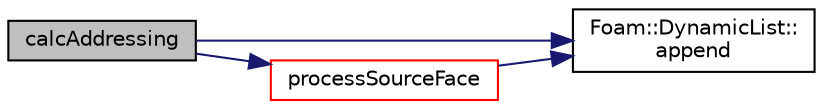digraph "calcAddressing"
{
  bgcolor="transparent";
  edge [fontname="Helvetica",fontsize="10",labelfontname="Helvetica",labelfontsize="10"];
  node [fontname="Helvetica",fontsize="10",shape=record];
  rankdir="LR";
  Node17 [label="calcAddressing",height=0.2,width=0.4,color="black", fillcolor="grey75", style="filled", fontcolor="black"];
  Node17 -> Node18 [color="midnightblue",fontsize="10",style="solid",fontname="Helvetica"];
  Node18 [label="Foam::DynamicList::\lappend",height=0.2,width=0.4,color="black",URL="$a27005.html#a7b67b42af715604376ad63a681dee6d8",tooltip="Append an element at the end of the list. "];
  Node17 -> Node19 [color="midnightblue",fontsize="10",style="solid",fontname="Helvetica"];
  Node19 [label="processSourceFace",height=0.2,width=0.4,color="red",URL="$a26009.html#a7e5332841dc7da9ee8e89a6552bc5fd2",tooltip="Determine overlap contributions for source face srcFacei. "];
  Node19 -> Node18 [color="midnightblue",fontsize="10",style="solid",fontname="Helvetica"];
}
